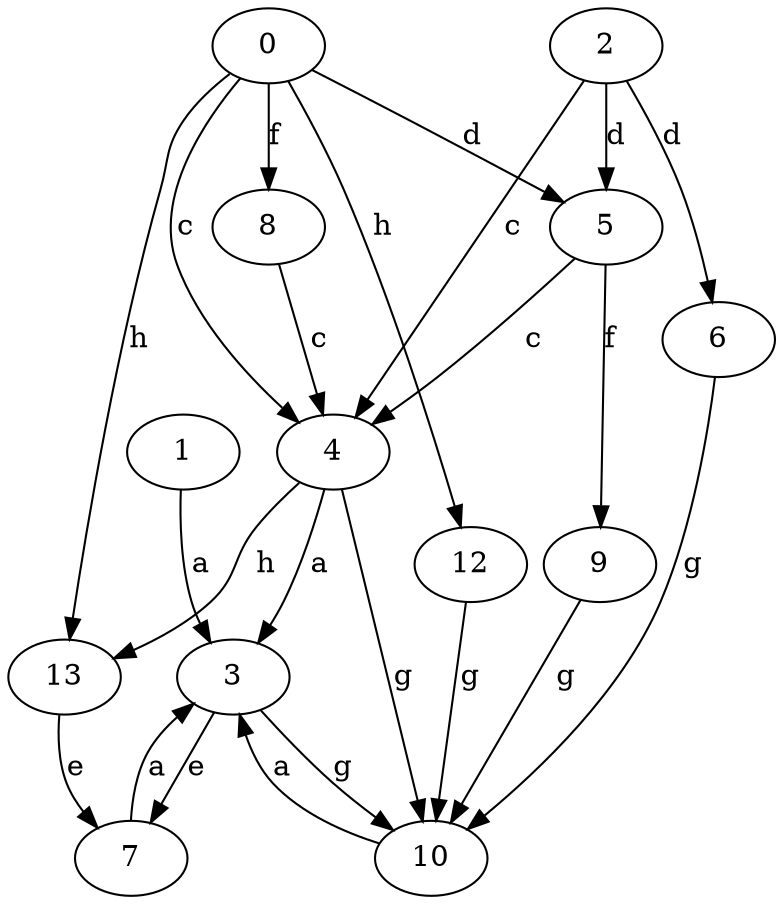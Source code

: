 strict digraph  {
1;
2;
3;
4;
5;
6;
0;
7;
8;
9;
10;
12;
13;
1 -> 3  [label=a];
2 -> 4  [label=c];
2 -> 5  [label=d];
2 -> 6  [label=d];
3 -> 7  [label=e];
3 -> 10  [label=g];
4 -> 3  [label=a];
4 -> 10  [label=g];
4 -> 13  [label=h];
5 -> 4  [label=c];
5 -> 9  [label=f];
6 -> 10  [label=g];
0 -> 4  [label=c];
0 -> 5  [label=d];
0 -> 8  [label=f];
0 -> 12  [label=h];
0 -> 13  [label=h];
7 -> 3  [label=a];
8 -> 4  [label=c];
9 -> 10  [label=g];
10 -> 3  [label=a];
12 -> 10  [label=g];
13 -> 7  [label=e];
}
